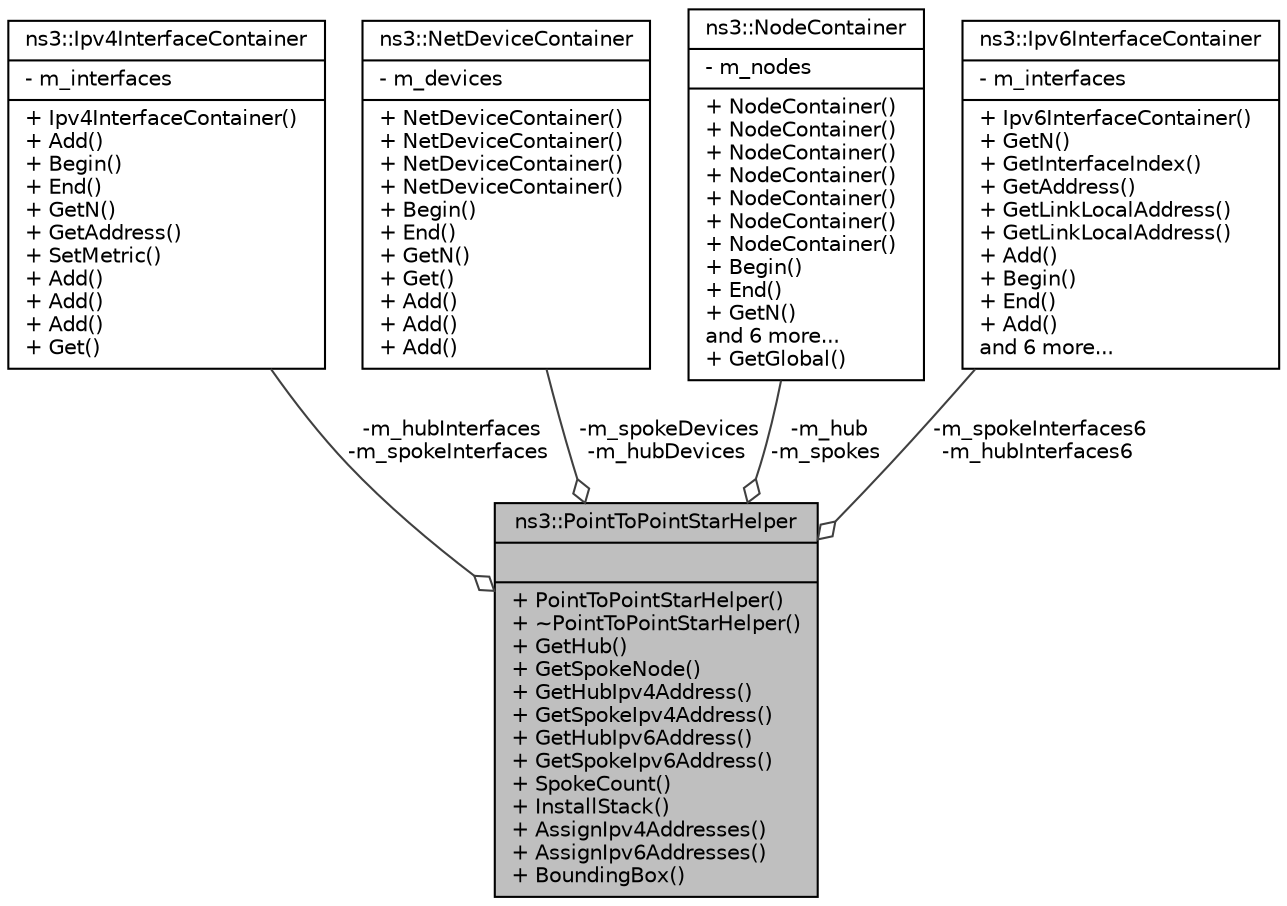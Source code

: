 digraph "ns3::PointToPointStarHelper"
{
  edge [fontname="Helvetica",fontsize="10",labelfontname="Helvetica",labelfontsize="10"];
  node [fontname="Helvetica",fontsize="10",shape=record];
  Node1 [label="{ns3::PointToPointStarHelper\n||+ PointToPointStarHelper()\l+ ~PointToPointStarHelper()\l+ GetHub()\l+ GetSpokeNode()\l+ GetHubIpv4Address()\l+ GetSpokeIpv4Address()\l+ GetHubIpv6Address()\l+ GetSpokeIpv6Address()\l+ SpokeCount()\l+ InstallStack()\l+ AssignIpv4Addresses()\l+ AssignIpv6Addresses()\l+ BoundingBox()\l}",height=0.2,width=0.4,color="black", fillcolor="grey75", style="filled", fontcolor="black"];
  Node2 -> Node1 [color="grey25",fontsize="10",style="solid",label=" -m_hubInterfaces\n-m_spokeInterfaces" ,arrowhead="odiamond"];
  Node2 [label="{ns3::Ipv4InterfaceContainer\n|- m_interfaces\l|+ Ipv4InterfaceContainer()\l+ Add()\l+ Begin()\l+ End()\l+ GetN()\l+ GetAddress()\l+ SetMetric()\l+ Add()\l+ Add()\l+ Add()\l+ Get()\l}",height=0.2,width=0.4,color="black", fillcolor="white", style="filled",URL="$d6/d02/classns3_1_1Ipv4InterfaceContainer.html",tooltip="holds a vector of std::pair of Ptr<Ipv4> and interface index. "];
  Node3 -> Node1 [color="grey25",fontsize="10",style="solid",label=" -m_spokeDevices\n-m_hubDevices" ,arrowhead="odiamond"];
  Node3 [label="{ns3::NetDeviceContainer\n|- m_devices\l|+ NetDeviceContainer()\l+ NetDeviceContainer()\l+ NetDeviceContainer()\l+ NetDeviceContainer()\l+ Begin()\l+ End()\l+ GetN()\l+ Get()\l+ Add()\l+ Add()\l+ Add()\l}",height=0.2,width=0.4,color="black", fillcolor="white", style="filled",URL="$d9/d94/classns3_1_1NetDeviceContainer.html",tooltip="holds a vector of ns3::NetDevice pointers "];
  Node4 -> Node1 [color="grey25",fontsize="10",style="solid",label=" -m_hub\n-m_spokes" ,arrowhead="odiamond"];
  Node4 [label="{ns3::NodeContainer\n|- m_nodes\l|+ NodeContainer()\l+ NodeContainer()\l+ NodeContainer()\l+ NodeContainer()\l+ NodeContainer()\l+ NodeContainer()\l+ NodeContainer()\l+ Begin()\l+ End()\l+ GetN()\land 6 more...\l+ GetGlobal()\l}",height=0.2,width=0.4,color="black", fillcolor="white", style="filled",URL="$df/d97/classns3_1_1NodeContainer.html",tooltip="keep track of a set of node pointers. "];
  Node5 -> Node1 [color="grey25",fontsize="10",style="solid",label=" -m_spokeInterfaces6\n-m_hubInterfaces6" ,arrowhead="odiamond"];
  Node5 [label="{ns3::Ipv6InterfaceContainer\n|- m_interfaces\l|+ Ipv6InterfaceContainer()\l+ GetN()\l+ GetInterfaceIndex()\l+ GetAddress()\l+ GetLinkLocalAddress()\l+ GetLinkLocalAddress()\l+ Add()\l+ Begin()\l+ End()\l+ Add()\land 6 more...\l}",height=0.2,width=0.4,color="black", fillcolor="white", style="filled",URL="$d8/d22/classns3_1_1Ipv6InterfaceContainer.html",tooltip="Keep track of a set of IPv6 interfaces. "];
}
